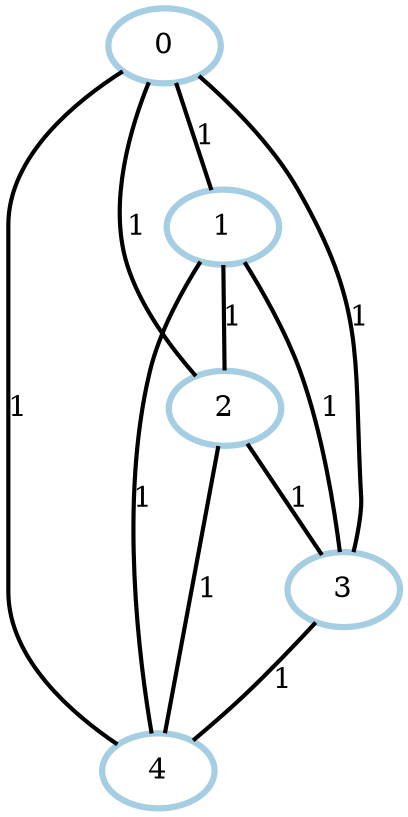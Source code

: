 graph G {
    0 [penwidth=3,label="0",color=1, colorscheme=paired12]
    1 [penwidth=3,label="1",color=1, colorscheme=paired12]
    2 [penwidth=3,label="2",color=1, colorscheme=paired12]
    3 [penwidth=3,label="3",color=1, colorscheme=paired12]
    4 [penwidth=3,label="4",color=1, colorscheme=paired12]

    0--1 [penwidth=2,label="1"]
    0--2 [penwidth=2,label="1"]
    0--3 [penwidth=2,label="1"]
    0--4 [penwidth=2,label="1"]
    1--2 [penwidth=2,label="1"]
    1--3 [penwidth=2,label="1"]
    1--4 [penwidth=2,label="1"]
    2--3 [penwidth=2,label="1"]
    2--4 [penwidth=2,label="1"]
    3--4 [penwidth=2,label="1"]
}